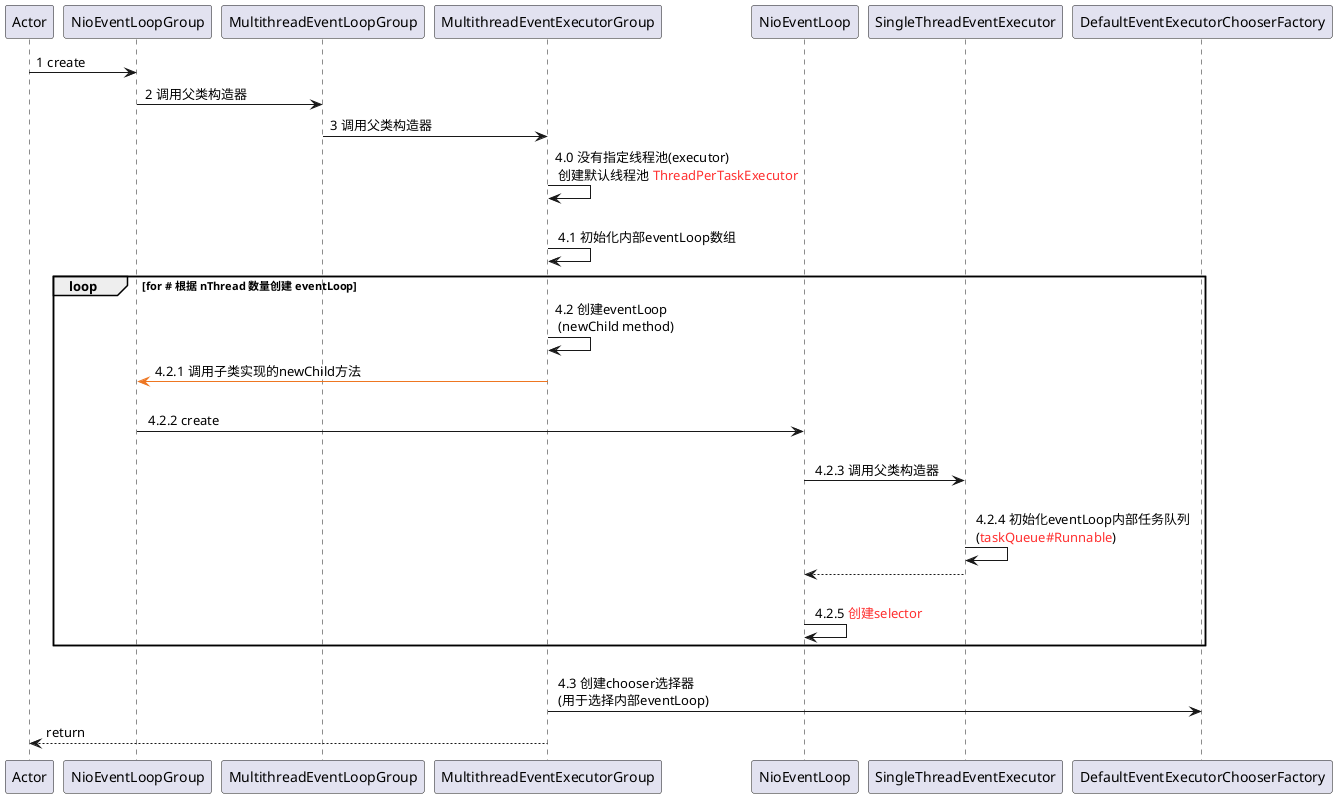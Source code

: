 @startuml participant

Actor -> NioEventLoopGroup: 1 create
NioEventLoopGroup -> MultithreadEventLoopGroup: 2 调用父类构造器

MultithreadEventLoopGroup -> MultithreadEventExecutorGroup: 3 调用父类构造器

MultithreadEventExecutorGroup -> MultithreadEventExecutorGroup: 4.0 没有指定线程池(executor) \n 创建默认线程池 <color:#FF3030>ThreadPerTaskExecutor</color>

MultithreadEventExecutorGroup -> MultithreadEventExecutorGroup: \n 4.1 初始化内部eventLoop数组

' ----- 分割线 -----
loop for # 根据 nThread 数量创建 eventLoop
MultithreadEventExecutorGroup -> MultithreadEventExecutorGroup: 4.2 创建eventLoop \n (newChild method)
NioEventLoopGroup <-[#EE7621] MultithreadEventExecutorGroup: 4.2.1 调用子类实现的newChild方法
NioEventLoopGroup -> NioEventLoop: \n 4.2.2 create
NioEventLoop -> SingleThreadEventExecutor: \n 4.2.3 调用父类构造器
SingleThreadEventExecutor -> SingleThreadEventExecutor: \n 4.2.4 初始化eventLoop内部任务队列 \n (<color:#FF3030>taskQueue#Runnable</color>)
NioEventLoop <-- SingleThreadEventExecutor
NioEventLoop -> NioEventLoop: \n 4.2.5 <color:#FF3030>创建selector</color>
end
' ----- 分割线 -----

MultithreadEventExecutorGroup -> DefaultEventExecutorChooserFactory: \n 4.3 创建chooser选择器 \n (用于选择内部eventLoop)

Actor <-- MultithreadEventExecutorGroup: return
@enduml